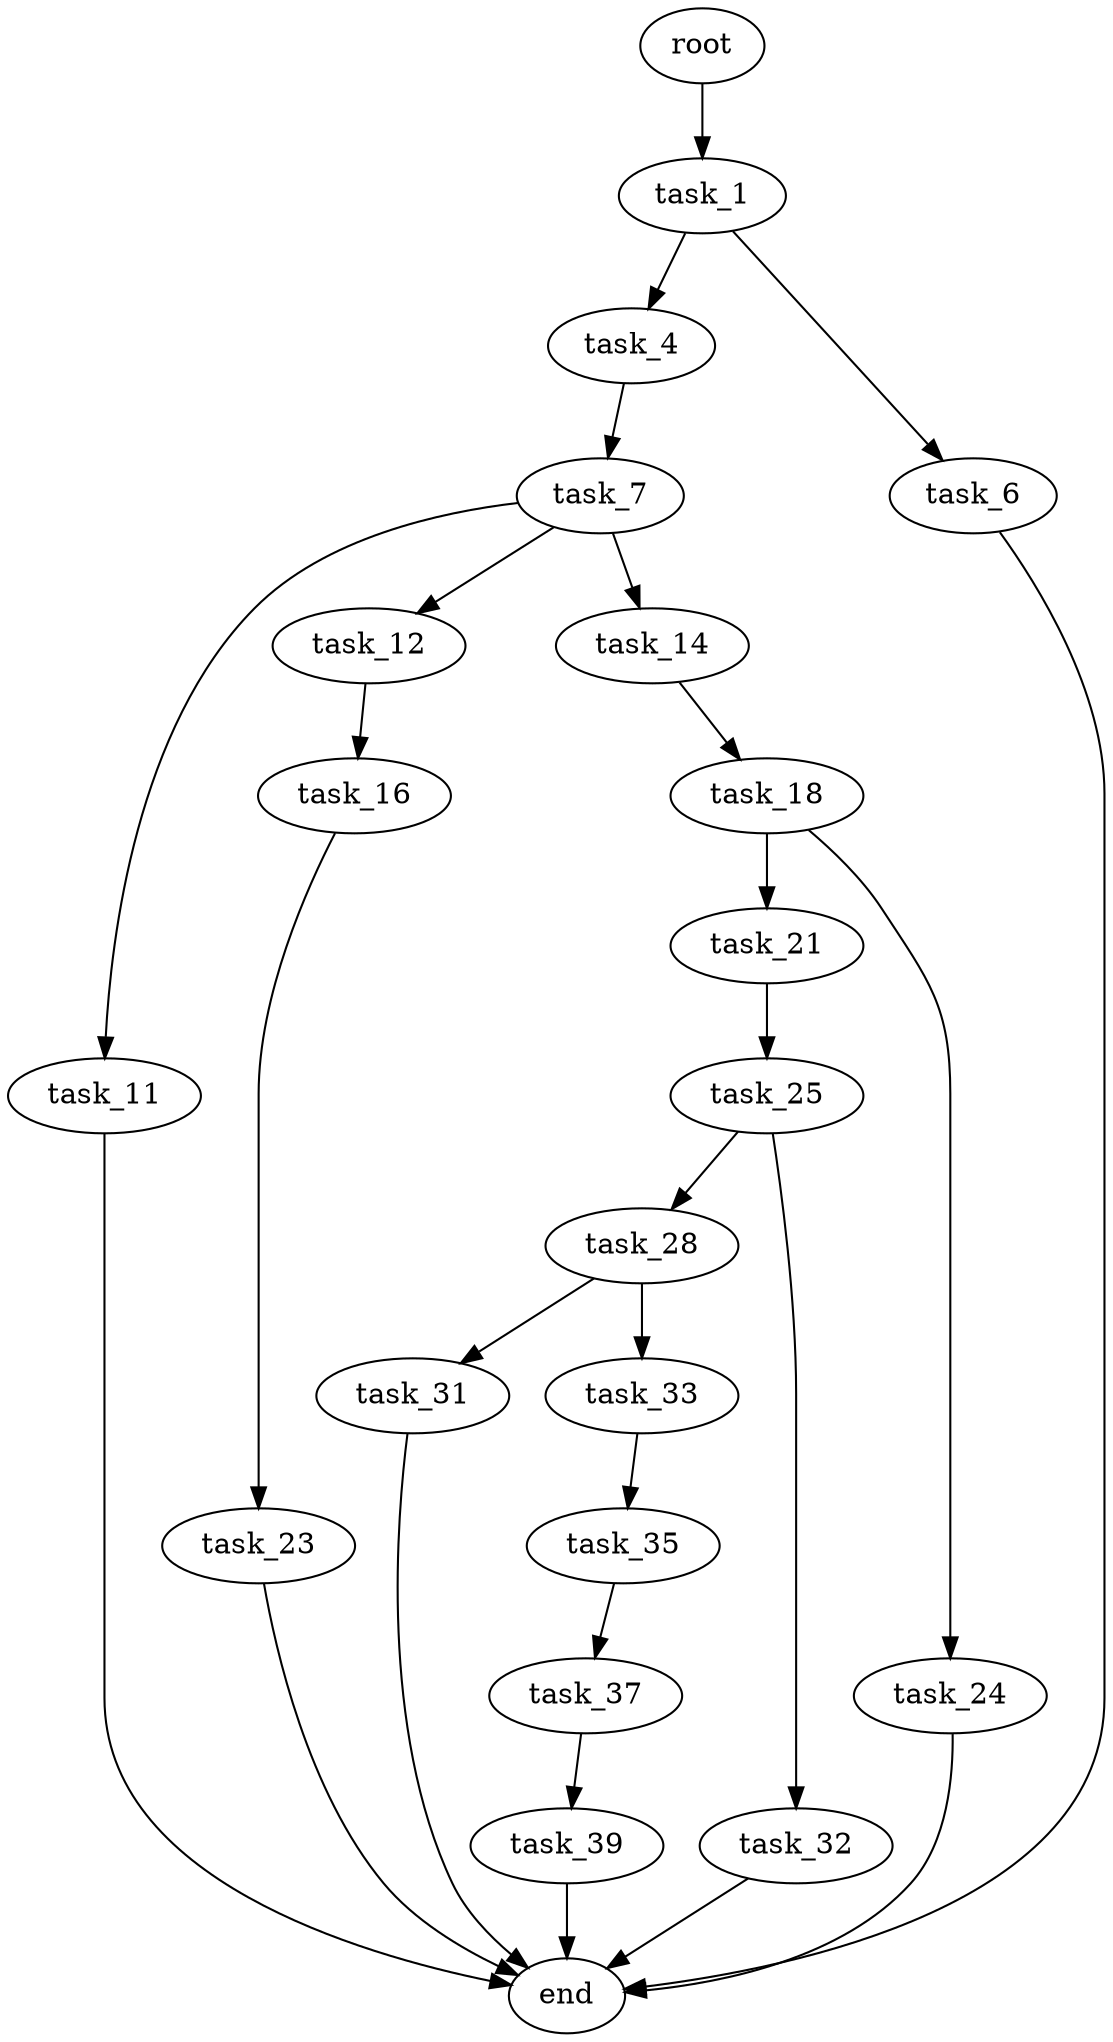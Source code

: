 digraph G {
  root [size="0.000000"];
  task_1 [size="55864714515.000000"];
  task_4 [size="8589934592.000000"];
  task_6 [size="25784271999.000000"];
  task_7 [size="134217728000.000000"];
  task_11 [size="17263375369.000000"];
  task_12 [size="8589934592.000000"];
  task_14 [size="694120352945.000000"];
  task_16 [size="1260549628069.000000"];
  task_18 [size="3974236197.000000"];
  task_21 [size="8394771917.000000"];
  task_23 [size="231928233984.000000"];
  task_24 [size="23240037183.000000"];
  task_25 [size="549755813888.000000"];
  task_28 [size="12883362631.000000"];
  task_31 [size="28214115181.000000"];
  task_32 [size="135403558846.000000"];
  task_33 [size="4699184155.000000"];
  task_35 [size="431038143740.000000"];
  task_37 [size="237601018702.000000"];
  task_39 [size="368293445632.000000"];
  end [size="0.000000"];

  root -> task_1 [size="1.000000"];
  task_1 -> task_4 [size="75497472.000000"];
  task_1 -> task_6 [size="75497472.000000"];
  task_4 -> task_7 [size="33554432.000000"];
  task_6 -> end [size="1.000000"];
  task_7 -> task_11 [size="209715200.000000"];
  task_7 -> task_12 [size="209715200.000000"];
  task_7 -> task_14 [size="209715200.000000"];
  task_11 -> end [size="1.000000"];
  task_12 -> task_16 [size="33554432.000000"];
  task_14 -> task_18 [size="536870912.000000"];
  task_16 -> task_23 [size="838860800.000000"];
  task_18 -> task_21 [size="75497472.000000"];
  task_18 -> task_24 [size="75497472.000000"];
  task_21 -> task_25 [size="134217728.000000"];
  task_23 -> end [size="1.000000"];
  task_24 -> end [size="1.000000"];
  task_25 -> task_28 [size="536870912.000000"];
  task_25 -> task_32 [size="536870912.000000"];
  task_28 -> task_31 [size="301989888.000000"];
  task_28 -> task_33 [size="301989888.000000"];
  task_31 -> end [size="1.000000"];
  task_32 -> end [size="1.000000"];
  task_33 -> task_35 [size="134217728.000000"];
  task_35 -> task_37 [size="838860800.000000"];
  task_37 -> task_39 [size="301989888.000000"];
  task_39 -> end [size="1.000000"];
}
